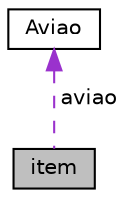 digraph "item"
{
 // LATEX_PDF_SIZE
  edge [fontname="Helvetica",fontsize="10",labelfontname="Helvetica",labelfontsize="10"];
  node [fontname="Helvetica",fontsize="10",shape=record];
  Node1 [label="item",height=0.2,width=0.4,color="black", fillcolor="grey75", style="filled", fontcolor="black",tooltip=" "];
  Node2 -> Node1 [dir="back",color="darkorchid3",fontsize="10",style="dashed",label=" aviao" ,fontname="Helvetica"];
  Node2 [label="Aviao",height=0.2,width=0.4,color="black", fillcolor="white", style="filled",URL="$structAviao.html",tooltip=" "];
}
